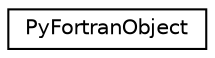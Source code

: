 digraph "Graphical Class Hierarchy"
{
 // LATEX_PDF_SIZE
  edge [fontname="Helvetica",fontsize="10",labelfontname="Helvetica",labelfontsize="10"];
  node [fontname="Helvetica",fontsize="10",shape=record];
  rankdir="LR";
  Node0 [label="PyFortranObject",height=0.2,width=0.4,color="black", fillcolor="white", style="filled",URL="$structPyFortranObject.html",tooltip=" "];
}
